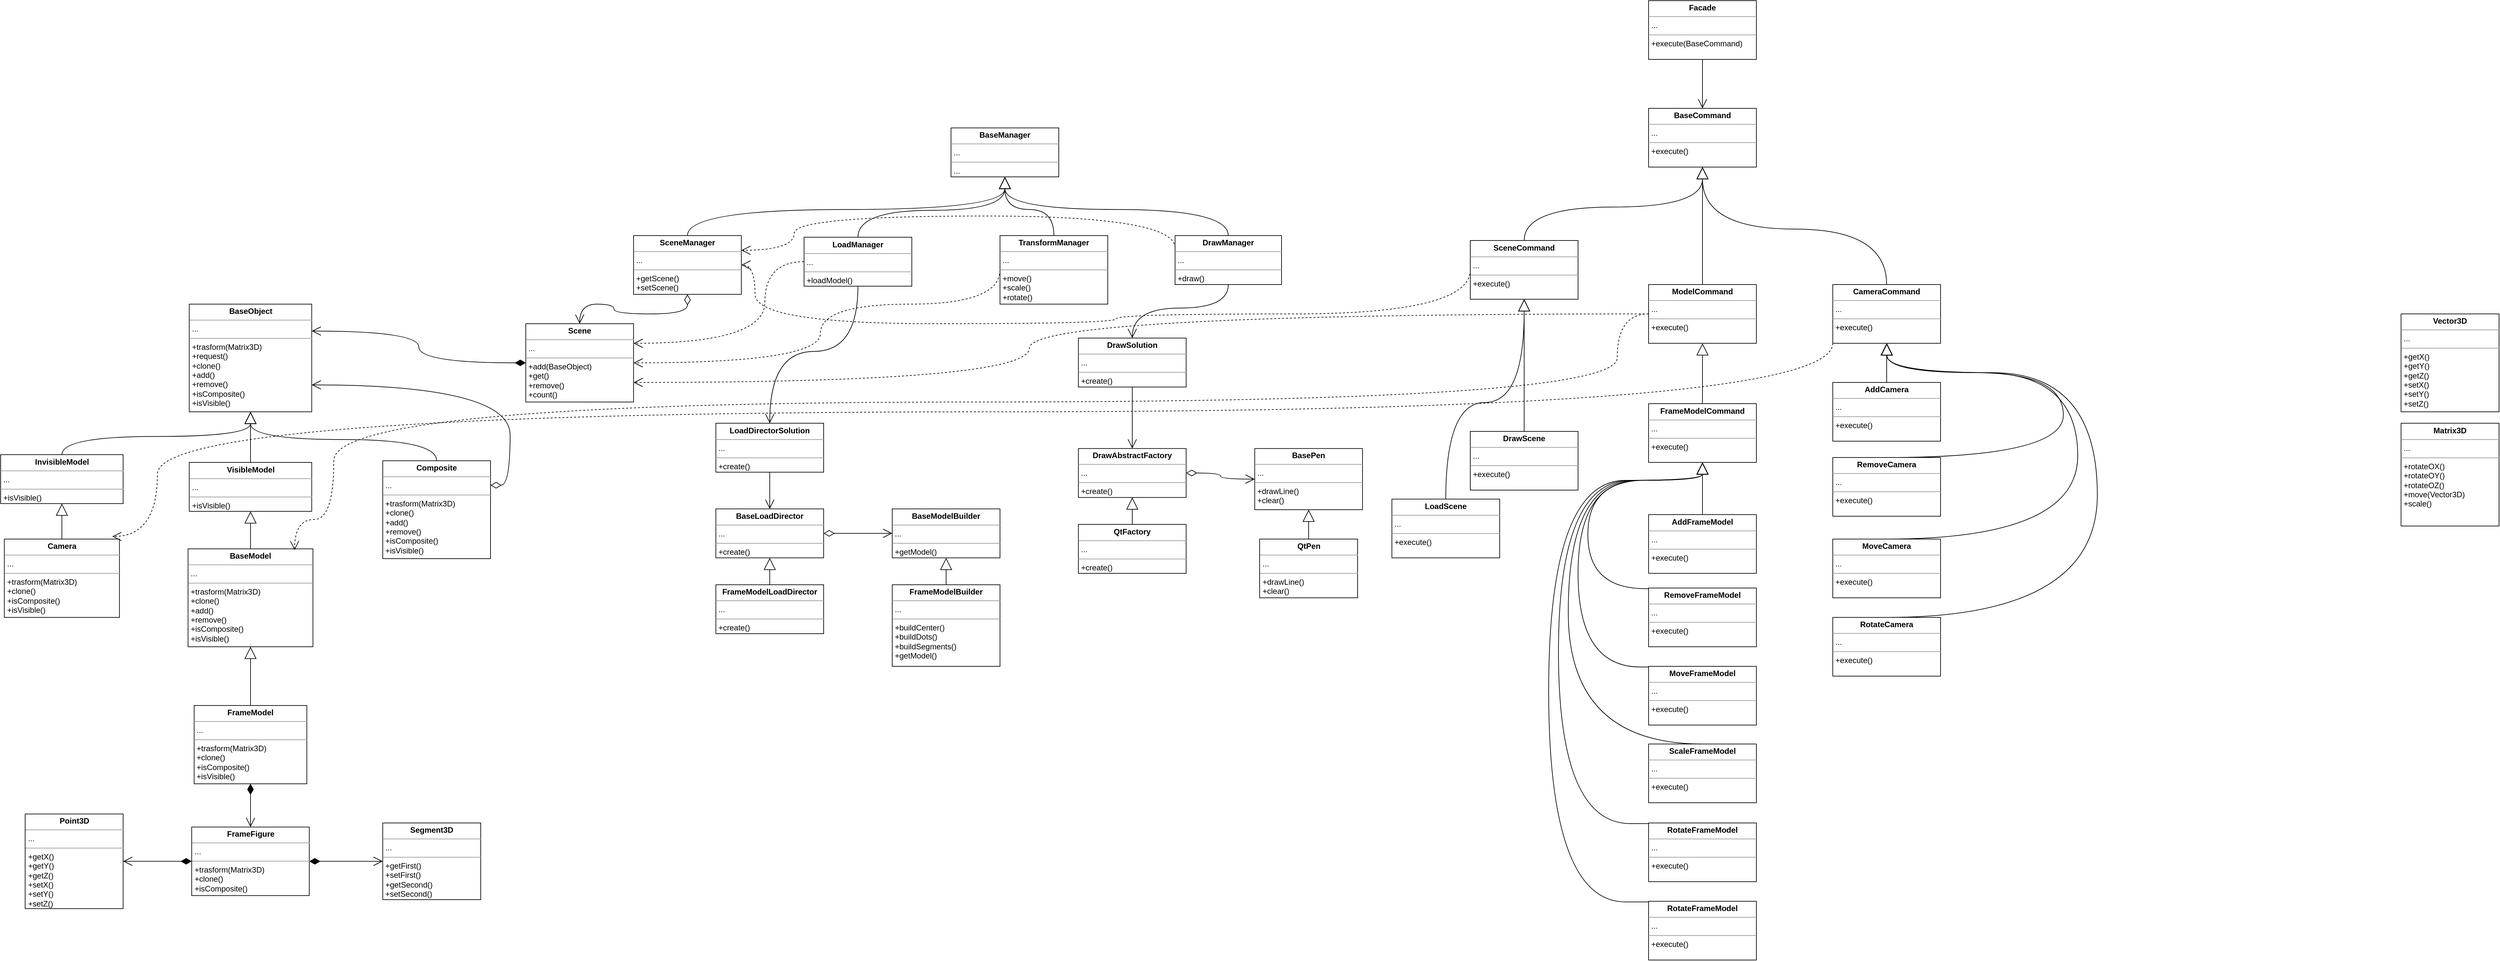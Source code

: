 <mxfile version="21.2.8" type="device">
  <diagram id="C5RBs43oDa-KdzZeNtuy" name="Page-1">
    <mxGraphModel dx="1941" dy="833" grid="1" gridSize="15" guides="1" tooltips="1" connect="1" arrows="1" fold="1" page="1" pageScale="1" pageWidth="827" pageHeight="1169" math="0" shadow="0">
      <root>
        <mxCell id="WIyWlLk6GJQsqaUBKTNV-0" />
        <mxCell id="WIyWlLk6GJQsqaUBKTNV-1" parent="WIyWlLk6GJQsqaUBKTNV-0" />
        <mxCell id="zreawNuFnjStj_NtMacD-37" style="edgeStyle=orthogonalEdgeStyle;shape=connector;curved=1;rounded=1;orthogonalLoop=1;jettySize=auto;html=1;exitX=0;exitY=0.5;exitDx=0;exitDy=0;entryX=1;entryY=0.25;entryDx=0;entryDy=0;labelBackgroundColor=default;strokeColor=default;fontFamily=Helvetica;fontSize=11;fontColor=default;startArrow=diamondThin;startFill=1;endArrow=open;startSize=14;endSize=12;" parent="WIyWlLk6GJQsqaUBKTNV-1" source="Vq0MoJa__wd2L4AR59Rn-7" target="rwQv_S5MMSxk42RyZbyw-3" edge="1">
          <mxGeometry relative="1" as="geometry" />
        </mxCell>
        <mxCell id="Vq0MoJa__wd2L4AR59Rn-7" value="&lt;p style=&quot;margin:0px;margin-top:4px;text-align:center;&quot;&gt;&lt;b style=&quot;background-color: initial;&quot;&gt;Scene&lt;/b&gt;&lt;br&gt;&lt;/p&gt;&lt;hr size=&quot;1&quot;&gt;&lt;p style=&quot;margin:0px;margin-left:4px;&quot;&gt;...&lt;/p&gt;&lt;hr size=&quot;1&quot;&gt;&lt;p style=&quot;margin:0px;margin-left:4px;&quot;&gt;+add(BaseObject)&lt;br&gt;&lt;/p&gt;&lt;p style=&quot;margin:0px;margin-left:4px;&quot;&gt;&lt;span style=&quot;background-color: initial;&quot;&gt;+get()&lt;/span&gt;&lt;/p&gt;&lt;p style=&quot;border-color: var(--border-color); margin: 0px 0px 0px 4px;&quot;&gt;+remove()&lt;/p&gt;&lt;p style=&quot;border-color: var(--border-color); margin: 0px 0px 0px 4px;&quot;&gt;+count()&lt;/p&gt;" style="verticalAlign=top;align=left;overflow=fill;fontSize=12;fontFamily=Helvetica;html=1;whiteSpace=wrap;" parent="WIyWlLk6GJQsqaUBKTNV-1" vertex="1">
          <mxGeometry x="84" y="525" width="165" height="120" as="geometry" />
        </mxCell>
        <mxCell id="rwQv_S5MMSxk42RyZbyw-3" value="&lt;p style=&quot;margin:0px;margin-top:4px;text-align:center;&quot;&gt;&lt;b&gt;BaseObject&lt;/b&gt;&lt;/p&gt;&lt;hr size=&quot;1&quot;&gt;&lt;p style=&quot;margin:0px;margin-left:4px;&quot;&gt;...&lt;/p&gt;&lt;hr size=&quot;1&quot;&gt;&lt;p style=&quot;margin:0px;margin-left:4px;&quot;&gt;&lt;span style=&quot;background-color: initial;&quot;&gt;+trasform(Matrix3D)&lt;/span&gt;&lt;br&gt;&lt;/p&gt;&lt;p style=&quot;margin:0px;margin-left:4px;&quot;&gt;&lt;span style=&quot;background-color: initial;&quot;&gt;+request()&lt;/span&gt;&lt;/p&gt;&lt;p style=&quot;margin:0px;margin-left:4px;&quot;&gt;+clone()&lt;/p&gt;&lt;p style=&quot;margin:0px;margin-left:4px;&quot;&gt;+add()&lt;/p&gt;&lt;p style=&quot;margin:0px;margin-left:4px;&quot;&gt;+remove()&lt;/p&gt;&lt;p style=&quot;margin:0px;margin-left:4px;&quot;&gt;+isComposite()&lt;/p&gt;&lt;p style=&quot;margin:0px;margin-left:4px;&quot;&gt;+isVisible()&lt;/p&gt;" style="verticalAlign=top;align=left;overflow=fill;fontSize=12;fontFamily=Helvetica;html=1;whiteSpace=wrap;" parent="WIyWlLk6GJQsqaUBKTNV-1" vertex="1">
          <mxGeometry x="-431.25" y="495" width="187.5" height="165" as="geometry" />
        </mxCell>
        <mxCell id="rwQv_S5MMSxk42RyZbyw-4" value="&lt;p style=&quot;margin:0px;margin-top:4px;text-align:center;&quot;&gt;&lt;b&gt;Point3D&lt;/b&gt;&lt;/p&gt;&lt;hr size=&quot;1&quot;&gt;&lt;p style=&quot;margin:0px;margin-left:4px;&quot;&gt;...&lt;/p&gt;&lt;hr size=&quot;1&quot;&gt;&lt;p style=&quot;border-color: var(--border-color); margin: 0px 0px 0px 4px;&quot;&gt;+getX()&lt;br style=&quot;border-color: var(--border-color);&quot;&gt;&lt;/p&gt;&lt;p style=&quot;border-color: var(--border-color); margin: 0px 0px 0px 4px;&quot;&gt;+getY()&lt;br style=&quot;border-color: var(--border-color);&quot;&gt;&lt;/p&gt;&lt;p style=&quot;border-color: var(--border-color); margin: 0px 0px 0px 4px;&quot;&gt;+getZ()&lt;/p&gt;&lt;p style=&quot;border-color: var(--border-color); margin: 0px 0px 0px 4px;&quot;&gt;+setX()&lt;br style=&quot;border-color: var(--border-color);&quot;&gt;&lt;/p&gt;&lt;p style=&quot;border-color: var(--border-color); margin: 0px 0px 0px 4px;&quot;&gt;+setY()&lt;br style=&quot;border-color: var(--border-color);&quot;&gt;&lt;/p&gt;&lt;p style=&quot;border-color: var(--border-color); margin: 0px 0px 0px 4px;&quot;&gt;+setZ()&lt;/p&gt;" style="verticalAlign=top;align=left;overflow=fill;fontSize=12;fontFamily=Helvetica;html=1;whiteSpace=wrap;" parent="WIyWlLk6GJQsqaUBKTNV-1" vertex="1">
          <mxGeometry x="-682.5" y="1276.25" width="150" height="145" as="geometry" />
        </mxCell>
        <mxCell id="rwQv_S5MMSxk42RyZbyw-5" value="&lt;p style=&quot;margin:0px;margin-top:4px;text-align:center;&quot;&gt;&lt;b&gt;Vector3D&lt;/b&gt;&lt;/p&gt;&lt;hr size=&quot;1&quot;&gt;&lt;p style=&quot;margin:0px;margin-left:4px;&quot;&gt;...&lt;/p&gt;&lt;hr size=&quot;1&quot;&gt;&lt;p style=&quot;border-color: var(--border-color); margin: 0px 0px 0px 4px;&quot;&gt;+getX()&lt;br style=&quot;border-color: var(--border-color);&quot;&gt;&lt;/p&gt;&lt;p style=&quot;border-color: var(--border-color); margin: 0px 0px 0px 4px;&quot;&gt;+getY()&lt;br style=&quot;border-color: var(--border-color);&quot;&gt;&lt;/p&gt;&lt;p style=&quot;border-color: var(--border-color); margin: 0px 0px 0px 4px;&quot;&gt;+getZ()&lt;/p&gt;&lt;p style=&quot;border-color: var(--border-color); margin: 0px 0px 0px 4px;&quot;&gt;+setX()&lt;br style=&quot;border-color: var(--border-color);&quot;&gt;&lt;/p&gt;&lt;p style=&quot;border-color: var(--border-color); margin: 0px 0px 0px 4px;&quot;&gt;+setY()&lt;br style=&quot;border-color: var(--border-color);&quot;&gt;&lt;/p&gt;&lt;p style=&quot;border-color: var(--border-color); margin: 0px 0px 0px 4px;&quot;&gt;+setZ()&lt;/p&gt;" style="verticalAlign=top;align=left;overflow=fill;fontSize=12;fontFamily=Helvetica;html=1;whiteSpace=wrap;" parent="WIyWlLk6GJQsqaUBKTNV-1" vertex="1">
          <mxGeometry x="2955" y="510" width="150" height="150" as="geometry" />
        </mxCell>
        <mxCell id="rwQv_S5MMSxk42RyZbyw-7" value="&lt;p style=&quot;margin:0px;margin-top:4px;text-align:center;&quot;&gt;&lt;b&gt;Segment3D&lt;/b&gt;&lt;/p&gt;&lt;hr size=&quot;1&quot;&gt;&lt;p style=&quot;margin:0px;margin-left:4px;&quot;&gt;...&lt;/p&gt;&lt;hr size=&quot;1&quot;&gt;&lt;p style=&quot;border-color: var(--border-color); margin: 0px 0px 0px 4px;&quot;&gt;+getFirst()&lt;br style=&quot;border-color: var(--border-color);&quot;&gt;&lt;/p&gt;&lt;p style=&quot;border-color: var(--border-color); margin: 0px 0px 0px 4px;&quot;&gt;+setFirst()&lt;br style=&quot;border-color: var(--border-color);&quot;&gt;&lt;/p&gt;&lt;p style=&quot;border-color: var(--border-color); margin: 0px 0px 0px 4px;&quot;&gt;+getSecond()&lt;br style=&quot;border-color: var(--border-color);&quot;&gt;&lt;/p&gt;&lt;p style=&quot;border-color: var(--border-color); margin: 0px 0px 0px 4px;&quot;&gt;+setSecond()&lt;br style=&quot;border-color: var(--border-color);&quot;&gt;&lt;/p&gt;&lt;div&gt;&lt;br&gt;&lt;/div&gt;" style="verticalAlign=top;align=left;overflow=fill;fontSize=12;fontFamily=Helvetica;html=1;whiteSpace=wrap;" parent="WIyWlLk6GJQsqaUBKTNV-1" vertex="1">
          <mxGeometry x="-135" y="1290" width="150" height="117.5" as="geometry" />
        </mxCell>
        <mxCell id="rwQv_S5MMSxk42RyZbyw-8" value="&lt;p style=&quot;margin:0px;margin-top:4px;text-align:center;&quot;&gt;&lt;b&gt;Matrix3D&lt;/b&gt;&lt;/p&gt;&lt;hr size=&quot;1&quot;&gt;&lt;p style=&quot;margin:0px;margin-left:4px;&quot;&gt;...&lt;/p&gt;&lt;hr size=&quot;1&quot;&gt;&lt;p style=&quot;border-color: var(--border-color); margin: 0px 0px 0px 4px;&quot;&gt;+rotateOX()&lt;br style=&quot;border-color: var(--border-color);&quot;&gt;&lt;/p&gt;&lt;p style=&quot;border-color: var(--border-color); margin: 0px 0px 0px 4px;&quot;&gt;+rotateOY()&lt;br style=&quot;border-color: var(--border-color);&quot;&gt;&lt;/p&gt;&lt;p style=&quot;border-color: var(--border-color); margin: 0px 0px 0px 4px;&quot;&gt;+rotateOZ()&lt;/p&gt;&lt;p style=&quot;border-color: var(--border-color); margin: 0px 0px 0px 4px;&quot;&gt;+move(Vector3D)&lt;/p&gt;&lt;p style=&quot;border-color: var(--border-color); margin: 0px 0px 0px 4px;&quot;&gt;+scale()&lt;/p&gt;" style="verticalAlign=top;align=left;overflow=fill;fontSize=12;fontFamily=Helvetica;html=1;whiteSpace=wrap;" parent="WIyWlLk6GJQsqaUBKTNV-1" vertex="1">
          <mxGeometry x="2955" y="677.5" width="150" height="157.5" as="geometry" />
        </mxCell>
        <mxCell id="rwQv_S5MMSxk42RyZbyw-37" style="edgeStyle=orthogonalEdgeStyle;shape=connector;curved=1;rounded=1;orthogonalLoop=1;jettySize=auto;html=1;exitX=0.5;exitY=0;exitDx=0;exitDy=0;entryX=0.5;entryY=1;entryDx=0;entryDy=0;labelBackgroundColor=default;strokeColor=default;fontFamily=Helvetica;fontSize=11;fontColor=default;endArrow=block;endFill=0;endSize=16;" parent="WIyWlLk6GJQsqaUBKTNV-1" source="rwQv_S5MMSxk42RyZbyw-9" target="rwQv_S5MMSxk42RyZbyw-12" edge="1">
          <mxGeometry relative="1" as="geometry" />
        </mxCell>
        <mxCell id="zreawNuFnjStj_NtMacD-48" style="edgeStyle=orthogonalEdgeStyle;shape=connector;curved=1;rounded=1;orthogonalLoop=1;jettySize=auto;html=1;exitX=0.5;exitY=1;exitDx=0;exitDy=0;entryX=0.5;entryY=0;entryDx=0;entryDy=0;labelBackgroundColor=default;strokeColor=default;fontFamily=Helvetica;fontSize=11;fontColor=default;startArrow=diamondThin;startFill=1;endArrow=open;startSize=14;endSize=12;" parent="WIyWlLk6GJQsqaUBKTNV-1" source="rwQv_S5MMSxk42RyZbyw-9" target="zreawNuFnjStj_NtMacD-47" edge="1">
          <mxGeometry relative="1" as="geometry" />
        </mxCell>
        <mxCell id="rwQv_S5MMSxk42RyZbyw-9" value="&lt;p style=&quot;margin:0px;margin-top:4px;text-align:center;&quot;&gt;&lt;b&gt;FrameModel&lt;/b&gt;&lt;/p&gt;&lt;hr size=&quot;1&quot;&gt;&lt;p style=&quot;margin:0px;margin-left:4px;&quot;&gt;...&lt;/p&gt;&lt;hr size=&quot;1&quot;&gt;&lt;p style=&quot;border-color: var(--border-color); margin: 0px 0px 0px 4px;&quot;&gt;+trasform(Matrix3D)&lt;/p&gt;&lt;p style=&quot;border-color: var(--border-color); margin: 0px 0px 0px 4px;&quot;&gt;+clone()&lt;/p&gt;&lt;p style=&quot;border-color: var(--border-color); margin: 0px 0px 0px 4px;&quot;&gt;+isComposite()&lt;/p&gt;&lt;p style=&quot;border-color: var(--border-color); margin: 0px 0px 0px 4px;&quot;&gt;+isVisible()&lt;/p&gt;" style="verticalAlign=top;align=left;overflow=fill;fontSize=12;fontFamily=Helvetica;html=1;whiteSpace=wrap;" parent="WIyWlLk6GJQsqaUBKTNV-1" vertex="1">
          <mxGeometry x="-423.75" y="1110" width="172.5" height="120" as="geometry" />
        </mxCell>
        <mxCell id="rwQv_S5MMSxk42RyZbyw-35" style="edgeStyle=orthogonalEdgeStyle;shape=connector;orthogonalLoop=1;jettySize=auto;html=1;exitX=0.5;exitY=0;exitDx=0;exitDy=0;entryX=0.5;entryY=1;entryDx=0;entryDy=0;labelBackgroundColor=default;strokeColor=default;fontFamily=Helvetica;fontSize=11;fontColor=default;endArrow=block;endFill=0;endSize=16;curved=1;" parent="WIyWlLk6GJQsqaUBKTNV-1" source="rwQv_S5MMSxk42RyZbyw-10" target="rwQv_S5MMSxk42RyZbyw-3" edge="1">
          <mxGeometry relative="1" as="geometry" />
        </mxCell>
        <mxCell id="rwQv_S5MMSxk42RyZbyw-48" style="edgeStyle=orthogonalEdgeStyle;shape=connector;curved=1;rounded=1;orthogonalLoop=1;jettySize=auto;html=1;exitX=1;exitY=0.25;exitDx=0;exitDy=0;entryX=1;entryY=0.75;entryDx=0;entryDy=0;labelBackgroundColor=default;strokeColor=default;fontFamily=Helvetica;fontSize=11;fontColor=default;startArrow=diamondThin;startFill=0;endArrow=open;startSize=14;endSize=12;" parent="WIyWlLk6GJQsqaUBKTNV-1" source="rwQv_S5MMSxk42RyZbyw-10" target="rwQv_S5MMSxk42RyZbyw-3" edge="1">
          <mxGeometry relative="1" as="geometry" />
        </mxCell>
        <mxCell id="rwQv_S5MMSxk42RyZbyw-10" value="&lt;p style=&quot;margin:0px;margin-top:4px;text-align:center;&quot;&gt;&lt;b&gt;Composite&lt;/b&gt;&lt;/p&gt;&lt;hr size=&quot;1&quot;&gt;&lt;p style=&quot;margin:0px;margin-left:4px;&quot;&gt;...&lt;/p&gt;&lt;hr size=&quot;1&quot;&gt;&lt;p style=&quot;border-color: var(--border-color); margin: 0px 0px 0px 4px;&quot;&gt;+trasform(Matrix3D)&lt;br style=&quot;border-color: var(--border-color);&quot;&gt;&lt;/p&gt;&lt;p style=&quot;border-color: var(--border-color); margin: 0px 0px 0px 4px;&quot;&gt;+clone()&lt;/p&gt;&lt;p style=&quot;border-color: var(--border-color); margin: 0px 0px 0px 4px;&quot;&gt;+add()&lt;/p&gt;&lt;p style=&quot;border-color: var(--border-color); margin: 0px 0px 0px 4px;&quot;&gt;+remove()&lt;/p&gt;&lt;p style=&quot;border-color: var(--border-color); margin: 0px 0px 0px 4px;&quot;&gt;+isComposite()&lt;/p&gt;&lt;p style=&quot;border-color: var(--border-color); margin: 0px 0px 0px 4px;&quot;&gt;+isVisible()&lt;/p&gt;" style="verticalAlign=top;align=left;overflow=fill;fontSize=12;fontFamily=Helvetica;html=1;whiteSpace=wrap;" parent="WIyWlLk6GJQsqaUBKTNV-1" vertex="1">
          <mxGeometry x="-135" y="735" width="165" height="150" as="geometry" />
        </mxCell>
        <mxCell id="zreawNuFnjStj_NtMacD-40" value="" style="edgeStyle=orthogonalEdgeStyle;shape=connector;curved=1;rounded=1;orthogonalLoop=1;jettySize=auto;html=1;labelBackgroundColor=default;strokeColor=default;fontFamily=Helvetica;fontSize=11;fontColor=default;endArrow=block;endFill=0;endSize=16;" parent="WIyWlLk6GJQsqaUBKTNV-1" source="rwQv_S5MMSxk42RyZbyw-12" target="zreawNuFnjStj_NtMacD-38" edge="1">
          <mxGeometry relative="1" as="geometry" />
        </mxCell>
        <mxCell id="rwQv_S5MMSxk42RyZbyw-12" value="&lt;p style=&quot;margin:0px;margin-top:4px;text-align:center;&quot;&gt;&lt;b&gt;BaseModel&lt;/b&gt;&lt;/p&gt;&lt;hr size=&quot;1&quot;&gt;&lt;p style=&quot;margin:0px;margin-left:4px;&quot;&gt;...&lt;/p&gt;&lt;hr size=&quot;1&quot;&gt;&lt;p style=&quot;border-color: var(--border-color); margin: 0px 0px 0px 4px;&quot;&gt;+trasform(Matrix3D)&lt;br style=&quot;border-color: var(--border-color);&quot;&gt;&lt;/p&gt;&lt;p style=&quot;border-color: var(--border-color); margin: 0px 0px 0px 4px;&quot;&gt;+clone()&lt;/p&gt;&lt;p style=&quot;border-color: var(--border-color); margin: 0px 0px 0px 4px;&quot;&gt;+add()&lt;/p&gt;&lt;p style=&quot;border-color: var(--border-color); margin: 0px 0px 0px 4px;&quot;&gt;+remove()&lt;/p&gt;&lt;p style=&quot;border-color: var(--border-color); margin: 0px 0px 0px 4px;&quot;&gt;+isComposite()&lt;/p&gt;&lt;p style=&quot;border-color: var(--border-color); margin: 0px 0px 0px 4px;&quot;&gt;+isVisible()&lt;/p&gt;" style="verticalAlign=top;align=left;overflow=fill;fontSize=12;fontFamily=Helvetica;html=1;whiteSpace=wrap;" parent="WIyWlLk6GJQsqaUBKTNV-1" vertex="1">
          <mxGeometry x="-433.12" y="870" width="191.25" height="150" as="geometry" />
        </mxCell>
        <mxCell id="zreawNuFnjStj_NtMacD-43" style="edgeStyle=orthogonalEdgeStyle;shape=connector;curved=1;rounded=1;orthogonalLoop=1;jettySize=auto;html=1;exitX=0.5;exitY=0;exitDx=0;exitDy=0;entryX=0.5;entryY=1;entryDx=0;entryDy=0;labelBackgroundColor=default;strokeColor=default;fontFamily=Helvetica;fontSize=11;fontColor=default;endArrow=block;endFill=0;endSize=16;" parent="WIyWlLk6GJQsqaUBKTNV-1" source="rwQv_S5MMSxk42RyZbyw-13" target="zreawNuFnjStj_NtMacD-39" edge="1">
          <mxGeometry relative="1" as="geometry" />
        </mxCell>
        <mxCell id="rwQv_S5MMSxk42RyZbyw-13" value="&lt;p style=&quot;margin:0px;margin-top:4px;text-align:center;&quot;&gt;&lt;b&gt;Camera&lt;/b&gt;&lt;/p&gt;&lt;hr size=&quot;1&quot;&gt;&lt;p style=&quot;margin:0px;margin-left:4px;&quot;&gt;...&lt;/p&gt;&lt;hr size=&quot;1&quot;&gt;&lt;p style=&quot;border-color: var(--border-color); margin: 0px 0px 0px 4px;&quot;&gt;+trasform(Matrix3D)&lt;br style=&quot;border-color: var(--border-color);&quot;&gt;&lt;/p&gt;&lt;p style=&quot;border-color: var(--border-color); margin: 0px 0px 0px 4px;&quot;&gt;+clone()&lt;/p&gt;&lt;p style=&quot;border-color: var(--border-color); margin: 0px 0px 0px 4px;&quot;&gt;+isComposite()&lt;/p&gt;&lt;p style=&quot;border-color: var(--border-color); margin: 0px 0px 0px 4px;&quot;&gt;+isVisible()&lt;/p&gt;" style="verticalAlign=top;align=left;overflow=fill;fontSize=12;fontFamily=Helvetica;html=1;whiteSpace=wrap;" parent="WIyWlLk6GJQsqaUBKTNV-1" vertex="1">
          <mxGeometry x="-714.37" y="855" width="176.25" height="120" as="geometry" />
        </mxCell>
        <mxCell id="zreawNuFnjStj_NtMacD-25" style="edgeStyle=orthogonalEdgeStyle;shape=connector;curved=1;rounded=1;orthogonalLoop=1;jettySize=auto;html=1;exitX=0.5;exitY=1;exitDx=0;exitDy=0;entryX=0.5;entryY=0;entryDx=0;entryDy=0;labelBackgroundColor=default;strokeColor=default;fontFamily=Helvetica;fontSize=11;fontColor=default;endArrow=open;endFill=0;startSize=14;endSize=12;" parent="WIyWlLk6GJQsqaUBKTNV-1" source="rwQv_S5MMSxk42RyZbyw-49" target="rwQv_S5MMSxk42RyZbyw-50" edge="1">
          <mxGeometry relative="1" as="geometry" />
        </mxCell>
        <mxCell id="rwQv_S5MMSxk42RyZbyw-49" value="&lt;p style=&quot;margin:0px;margin-top:4px;text-align:center;&quot;&gt;&lt;b&gt;Facade&lt;/b&gt;&lt;/p&gt;&lt;hr size=&quot;1&quot;&gt;&lt;p style=&quot;margin:0px;margin-left:4px;&quot;&gt;...&lt;/p&gt;&lt;hr size=&quot;1&quot;&gt;&lt;p style=&quot;margin:0px;margin-left:4px;&quot;&gt;+execute(BaseCommand)&lt;/p&gt;" style="verticalAlign=top;align=left;overflow=fill;fontSize=12;fontFamily=Helvetica;html=1;whiteSpace=wrap;" parent="WIyWlLk6GJQsqaUBKTNV-1" vertex="1">
          <mxGeometry x="1803" y="30" width="165" height="90" as="geometry" />
        </mxCell>
        <mxCell id="rwQv_S5MMSxk42RyZbyw-50" value="&lt;p style=&quot;margin:0px;margin-top:4px;text-align:center;&quot;&gt;&lt;b&gt;BaseCommand&lt;/b&gt;&lt;/p&gt;&lt;hr size=&quot;1&quot;&gt;&lt;p style=&quot;margin:0px;margin-left:4px;&quot;&gt;...&lt;/p&gt;&lt;hr size=&quot;1&quot;&gt;&lt;p style=&quot;margin:0px;margin-left:4px;&quot;&gt;+execute()&lt;/p&gt;" style="verticalAlign=top;align=left;overflow=fill;fontSize=12;fontFamily=Helvetica;html=1;whiteSpace=wrap;" parent="WIyWlLk6GJQsqaUBKTNV-1" vertex="1">
          <mxGeometry x="1803" y="195" width="165" height="90" as="geometry" />
        </mxCell>
        <mxCell id="rwQv_S5MMSxk42RyZbyw-64" style="edgeStyle=orthogonalEdgeStyle;shape=connector;curved=1;rounded=1;orthogonalLoop=1;jettySize=auto;html=1;exitX=0.5;exitY=0;exitDx=0;exitDy=0;entryX=0.5;entryY=1;entryDx=0;entryDy=0;labelBackgroundColor=default;strokeColor=default;fontFamily=Helvetica;fontSize=11;fontColor=default;endArrow=block;endFill=0;endSize=16;" parent="WIyWlLk6GJQsqaUBKTNV-1" source="rwQv_S5MMSxk42RyZbyw-56" target="rwQv_S5MMSxk42RyZbyw-50" edge="1">
          <mxGeometry relative="1" as="geometry" />
        </mxCell>
        <mxCell id="zreawNuFnjStj_NtMacD-55" style="edgeStyle=orthogonalEdgeStyle;shape=connector;curved=1;rounded=1;orthogonalLoop=1;jettySize=auto;html=1;exitX=0;exitY=0.5;exitDx=0;exitDy=0;entryX=1;entryY=0.5;entryDx=0;entryDy=0;labelBackgroundColor=default;strokeColor=default;fontFamily=Helvetica;fontSize=11;fontColor=default;endArrow=open;endFill=0;startSize=14;endSize=12;dashed=1;" parent="WIyWlLk6GJQsqaUBKTNV-1" source="rwQv_S5MMSxk42RyZbyw-56" target="zreawNuFnjStj_NtMacD-3" edge="1">
          <mxGeometry relative="1" as="geometry">
            <Array as="points">
              <mxPoint x="988" y="510" />
              <mxPoint x="988" y="525" />
              <mxPoint x="435" y="525" />
            </Array>
          </mxGeometry>
        </mxCell>
        <mxCell id="rwQv_S5MMSxk42RyZbyw-56" value="&lt;p style=&quot;margin:0px;margin-top:4px;text-align:center;&quot;&gt;&lt;b&gt;SceneCommand&lt;/b&gt;&lt;/p&gt;&lt;hr size=&quot;1&quot;&gt;&lt;p style=&quot;margin:0px;margin-left:4px;&quot;&gt;...&lt;/p&gt;&lt;hr size=&quot;1&quot;&gt;&lt;p style=&quot;margin:0px;margin-left:4px;&quot;&gt;+execute()&lt;/p&gt;" style="verticalAlign=top;align=left;overflow=fill;fontSize=12;fontFamily=Helvetica;html=1;whiteSpace=wrap;" parent="WIyWlLk6GJQsqaUBKTNV-1" vertex="1">
          <mxGeometry x="1530" y="397.5" width="165" height="90" as="geometry" />
        </mxCell>
        <mxCell id="rwQv_S5MMSxk42RyZbyw-62" style="edgeStyle=orthogonalEdgeStyle;shape=connector;curved=1;rounded=1;orthogonalLoop=1;jettySize=auto;html=1;exitX=0.5;exitY=0;exitDx=0;exitDy=0;entryX=0.5;entryY=1;entryDx=0;entryDy=0;labelBackgroundColor=default;strokeColor=default;fontFamily=Helvetica;fontSize=11;fontColor=default;endArrow=block;endFill=0;endSize=16;" parent="WIyWlLk6GJQsqaUBKTNV-1" source="rwQv_S5MMSxk42RyZbyw-57" target="rwQv_S5MMSxk42RyZbyw-50" edge="1">
          <mxGeometry relative="1" as="geometry" />
        </mxCell>
        <mxCell id="zreawNuFnjStj_NtMacD-56" style="edgeStyle=orthogonalEdgeStyle;shape=connector;curved=1;rounded=1;orthogonalLoop=1;jettySize=auto;html=1;exitX=0;exitY=0.5;exitDx=0;exitDy=0;entryX=0.853;entryY=0.013;entryDx=0;entryDy=0;entryPerimeter=0;dashed=1;labelBackgroundColor=default;strokeColor=default;fontFamily=Helvetica;fontSize=11;fontColor=default;endArrow=open;endFill=0;startSize=14;endSize=12;" parent="WIyWlLk6GJQsqaUBKTNV-1" source="rwQv_S5MMSxk42RyZbyw-57" target="rwQv_S5MMSxk42RyZbyw-12" edge="1">
          <mxGeometry relative="1" as="geometry">
            <Array as="points">
              <mxPoint x="1755" y="510" />
              <mxPoint x="1755" y="645" />
              <mxPoint x="-210" y="645" />
              <mxPoint x="-210" y="825" />
              <mxPoint x="-270" y="825" />
            </Array>
          </mxGeometry>
        </mxCell>
        <mxCell id="UO6ZX9P_JHzc8SSrSmMl-3" style="edgeStyle=orthogonalEdgeStyle;shape=connector;curved=1;rounded=1;orthogonalLoop=1;jettySize=auto;html=1;exitX=0;exitY=0.5;exitDx=0;exitDy=0;entryX=1;entryY=0.75;entryDx=0;entryDy=0;dashed=1;labelBackgroundColor=default;strokeColor=default;fontFamily=Helvetica;fontSize=11;fontColor=default;endArrow=open;endFill=0;startSize=14;endSize=12;" parent="WIyWlLk6GJQsqaUBKTNV-1" source="rwQv_S5MMSxk42RyZbyw-57" target="Vq0MoJa__wd2L4AR59Rn-7" edge="1">
          <mxGeometry relative="1" as="geometry">
            <Array as="points">
              <mxPoint x="855" y="510" />
              <mxPoint x="855" y="615" />
            </Array>
          </mxGeometry>
        </mxCell>
        <mxCell id="rwQv_S5MMSxk42RyZbyw-57" value="&lt;p style=&quot;margin:0px;margin-top:4px;text-align:center;&quot;&gt;&lt;b&gt;Model&lt;/b&gt;&lt;b style=&quot;background-color: initial;&quot;&gt;Command&lt;/b&gt;&lt;/p&gt;&lt;hr size=&quot;1&quot;&gt;&lt;p style=&quot;margin:0px;margin-left:4px;&quot;&gt;...&lt;/p&gt;&lt;hr size=&quot;1&quot;&gt;&lt;p style=&quot;margin:0px;margin-left:4px;&quot;&gt;+execute()&lt;/p&gt;" style="verticalAlign=top;align=left;overflow=fill;fontSize=12;fontFamily=Helvetica;html=1;whiteSpace=wrap;" parent="WIyWlLk6GJQsqaUBKTNV-1" vertex="1">
          <mxGeometry x="1803" y="465" width="165" height="90" as="geometry" />
        </mxCell>
        <mxCell id="rwQv_S5MMSxk42RyZbyw-61" style="edgeStyle=orthogonalEdgeStyle;shape=connector;curved=1;rounded=1;orthogonalLoop=1;jettySize=auto;html=1;exitX=0.5;exitY=0;exitDx=0;exitDy=0;entryX=0.5;entryY=1;entryDx=0;entryDy=0;labelBackgroundColor=default;strokeColor=default;fontFamily=Helvetica;fontSize=11;fontColor=default;endArrow=block;endFill=0;endSize=16;" parent="WIyWlLk6GJQsqaUBKTNV-1" source="rwQv_S5MMSxk42RyZbyw-58" target="rwQv_S5MMSxk42RyZbyw-50" edge="1">
          <mxGeometry relative="1" as="geometry" />
        </mxCell>
        <mxCell id="zreawNuFnjStj_NtMacD-57" style="edgeStyle=orthogonalEdgeStyle;shape=connector;curved=1;rounded=1;orthogonalLoop=1;jettySize=auto;html=1;exitX=0;exitY=1;exitDx=0;exitDy=0;entryX=0.938;entryY=-0.033;entryDx=0;entryDy=0;entryPerimeter=0;dashed=1;labelBackgroundColor=default;strokeColor=default;fontFamily=Helvetica;fontSize=11;fontColor=default;endArrow=open;endFill=0;startSize=14;endSize=12;" parent="WIyWlLk6GJQsqaUBKTNV-1" source="rwQv_S5MMSxk42RyZbyw-58" target="rwQv_S5MMSxk42RyZbyw-13" edge="1">
          <mxGeometry relative="1" as="geometry">
            <Array as="points">
              <mxPoint x="2085" y="660" />
              <mxPoint x="-480" y="660" />
              <mxPoint x="-480" y="851" />
            </Array>
          </mxGeometry>
        </mxCell>
        <mxCell id="rwQv_S5MMSxk42RyZbyw-58" value="&lt;p style=&quot;margin:0px;margin-top:4px;text-align:center;&quot;&gt;&lt;b&gt;CameraCommand&lt;/b&gt;&lt;/p&gt;&lt;hr size=&quot;1&quot;&gt;&lt;p style=&quot;margin:0px;margin-left:4px;&quot;&gt;...&lt;/p&gt;&lt;hr size=&quot;1&quot;&gt;&lt;p style=&quot;margin:0px;margin-left:4px;&quot;&gt;+execute()&lt;/p&gt;" style="verticalAlign=top;align=left;overflow=fill;fontSize=12;fontFamily=Helvetica;html=1;whiteSpace=wrap;" parent="WIyWlLk6GJQsqaUBKTNV-1" vertex="1">
          <mxGeometry x="2085" y="465" width="165" height="90" as="geometry" />
        </mxCell>
        <mxCell id="rwQv_S5MMSxk42RyZbyw-66" style="edgeStyle=orthogonalEdgeStyle;shape=connector;curved=1;rounded=1;orthogonalLoop=1;jettySize=auto;html=1;exitX=0.5;exitY=0;exitDx=0;exitDy=0;entryX=0.5;entryY=1;entryDx=0;entryDy=0;labelBackgroundColor=default;strokeColor=default;fontFamily=Helvetica;fontSize=11;fontColor=default;endArrow=block;endFill=0;endSize=16;" parent="WIyWlLk6GJQsqaUBKTNV-1" source="rwQv_S5MMSxk42RyZbyw-65" target="rwQv_S5MMSxk42RyZbyw-56" edge="1">
          <mxGeometry relative="1" as="geometry" />
        </mxCell>
        <mxCell id="rwQv_S5MMSxk42RyZbyw-65" value="&lt;p style=&quot;margin:0px;margin-top:4px;text-align:center;&quot;&gt;&lt;b&gt;DrawScene&lt;/b&gt;&lt;/p&gt;&lt;hr size=&quot;1&quot;&gt;&lt;p style=&quot;margin:0px;margin-left:4px;&quot;&gt;...&lt;/p&gt;&lt;hr size=&quot;1&quot;&gt;&lt;p style=&quot;margin:0px;margin-left:4px;&quot;&gt;+execute()&lt;/p&gt;" style="verticalAlign=top;align=left;overflow=fill;fontSize=12;fontFamily=Helvetica;html=1;whiteSpace=wrap;" parent="WIyWlLk6GJQsqaUBKTNV-1" vertex="1">
          <mxGeometry x="1530" y="690" width="165" height="90" as="geometry" />
        </mxCell>
        <mxCell id="rwQv_S5MMSxk42RyZbyw-69" style="edgeStyle=orthogonalEdgeStyle;shape=connector;curved=1;rounded=1;orthogonalLoop=1;jettySize=auto;html=1;exitX=0.5;exitY=0;exitDx=0;exitDy=0;entryX=0.5;entryY=1;entryDx=0;entryDy=0;labelBackgroundColor=default;strokeColor=default;fontFamily=Helvetica;fontSize=11;fontColor=default;endArrow=block;endFill=0;endSize=16;" parent="WIyWlLk6GJQsqaUBKTNV-1" source="rwQv_S5MMSxk42RyZbyw-68" target="rwQv_S5MMSxk42RyZbyw-57" edge="1">
          <mxGeometry relative="1" as="geometry" />
        </mxCell>
        <mxCell id="rwQv_S5MMSxk42RyZbyw-68" value="&lt;p style=&quot;margin:0px;margin-top:4px;text-align:center;&quot;&gt;&lt;b&gt;Frame&lt;/b&gt;&lt;b style=&quot;background-color: initial;&quot;&gt;Model&lt;/b&gt;&lt;b style=&quot;background-color: initial;&quot;&gt;Command&lt;/b&gt;&lt;/p&gt;&lt;hr size=&quot;1&quot;&gt;&lt;p style=&quot;margin:0px;margin-left:4px;&quot;&gt;...&lt;/p&gt;&lt;hr size=&quot;1&quot;&gt;&lt;p style=&quot;margin:0px;margin-left:4px;&quot;&gt;+execute()&lt;/p&gt;" style="verticalAlign=top;align=left;overflow=fill;fontSize=12;fontFamily=Helvetica;html=1;whiteSpace=wrap;" parent="WIyWlLk6GJQsqaUBKTNV-1" vertex="1">
          <mxGeometry x="1803" y="647.5" width="165" height="90" as="geometry" />
        </mxCell>
        <mxCell id="rwQv_S5MMSxk42RyZbyw-73" style="edgeStyle=orthogonalEdgeStyle;shape=connector;curved=1;rounded=1;orthogonalLoop=1;jettySize=auto;html=1;exitX=0.5;exitY=0;exitDx=0;exitDy=0;entryX=0.5;entryY=1;entryDx=0;entryDy=0;labelBackgroundColor=default;strokeColor=default;fontFamily=Helvetica;fontSize=11;fontColor=default;endArrow=block;endFill=0;endSize=16;" parent="WIyWlLk6GJQsqaUBKTNV-1" source="rwQv_S5MMSxk42RyZbyw-72" target="rwQv_S5MMSxk42RyZbyw-68" edge="1">
          <mxGeometry relative="1" as="geometry" />
        </mxCell>
        <mxCell id="rwQv_S5MMSxk42RyZbyw-72" value="&lt;p style=&quot;margin:0px;margin-top:4px;text-align:center;&quot;&gt;&lt;b&gt;AddFrame&lt;/b&gt;&lt;b style=&quot;background-color: initial;&quot;&gt;Model&lt;/b&gt;&lt;/p&gt;&lt;hr size=&quot;1&quot;&gt;&lt;p style=&quot;margin:0px;margin-left:4px;&quot;&gt;...&lt;/p&gt;&lt;hr size=&quot;1&quot;&gt;&lt;p style=&quot;margin:0px;margin-left:4px;&quot;&gt;+execute()&lt;/p&gt;" style="verticalAlign=top;align=left;overflow=fill;fontSize=12;fontFamily=Helvetica;html=1;whiteSpace=wrap;" parent="WIyWlLk6GJQsqaUBKTNV-1" vertex="1">
          <mxGeometry x="1803" y="817.5" width="165" height="90" as="geometry" />
        </mxCell>
        <mxCell id="rwQv_S5MMSxk42RyZbyw-77" style="edgeStyle=orthogonalEdgeStyle;shape=connector;curved=1;rounded=1;orthogonalLoop=1;jettySize=auto;html=1;exitX=0.5;exitY=0;exitDx=0;exitDy=0;entryX=0.5;entryY=1;entryDx=0;entryDy=0;labelBackgroundColor=default;strokeColor=default;fontFamily=Helvetica;fontSize=11;fontColor=default;endArrow=block;endFill=0;endSize=16;" parent="WIyWlLk6GJQsqaUBKTNV-1" source="rwQv_S5MMSxk42RyZbyw-74" target="rwQv_S5MMSxk42RyZbyw-68" edge="1">
          <mxGeometry relative="1" as="geometry">
            <Array as="points">
              <mxPoint x="1710" y="931" />
              <mxPoint x="1710" y="765" />
              <mxPoint x="1886" y="765" />
            </Array>
          </mxGeometry>
        </mxCell>
        <mxCell id="rwQv_S5MMSxk42RyZbyw-74" value="&lt;p style=&quot;margin:0px;margin-top:4px;text-align:center;&quot;&gt;&lt;b&gt;RemoveFrame&lt;/b&gt;&lt;b style=&quot;background-color: initial;&quot;&gt;Model&lt;/b&gt;&lt;/p&gt;&lt;hr size=&quot;1&quot;&gt;&lt;p style=&quot;margin:0px;margin-left:4px;&quot;&gt;...&lt;/p&gt;&lt;hr size=&quot;1&quot;&gt;&lt;p style=&quot;margin:0px;margin-left:4px;&quot;&gt;+execute()&lt;/p&gt;" style="verticalAlign=top;align=left;overflow=fill;fontSize=12;fontFamily=Helvetica;html=1;whiteSpace=wrap;" parent="WIyWlLk6GJQsqaUBKTNV-1" vertex="1">
          <mxGeometry x="1803" y="930" width="165" height="90" as="geometry" />
        </mxCell>
        <mxCell id="rwQv_S5MMSxk42RyZbyw-81" style="edgeStyle=orthogonalEdgeStyle;shape=connector;curved=1;rounded=1;orthogonalLoop=1;jettySize=auto;html=1;exitX=0.5;exitY=0;exitDx=0;exitDy=0;entryX=0.5;entryY=1;entryDx=0;entryDy=0;labelBackgroundColor=default;strokeColor=default;fontFamily=Helvetica;fontSize=11;fontColor=default;endArrow=block;endFill=0;endSize=16;" parent="WIyWlLk6GJQsqaUBKTNV-1" source="rwQv_S5MMSxk42RyZbyw-76" target="rwQv_S5MMSxk42RyZbyw-68" edge="1">
          <mxGeometry relative="1" as="geometry">
            <Array as="points">
              <mxPoint x="1695" y="1051" />
              <mxPoint x="1695" y="765" />
              <mxPoint x="1886" y="765" />
            </Array>
          </mxGeometry>
        </mxCell>
        <mxCell id="rwQv_S5MMSxk42RyZbyw-76" value="&lt;p style=&quot;margin:0px;margin-top:4px;text-align:center;&quot;&gt;&lt;b&gt;Move&lt;/b&gt;&lt;b style=&quot;background-color: initial;&quot;&gt;Frame&lt;/b&gt;&lt;b style=&quot;background-color: initial;&quot;&gt;Model&lt;/b&gt;&lt;/p&gt;&lt;hr size=&quot;1&quot;&gt;&lt;p style=&quot;margin:0px;margin-left:4px;&quot;&gt;...&lt;/p&gt;&lt;hr size=&quot;1&quot;&gt;&lt;p style=&quot;margin:0px;margin-left:4px;&quot;&gt;+execute()&lt;/p&gt;" style="verticalAlign=top;align=left;overflow=fill;fontSize=12;fontFamily=Helvetica;html=1;whiteSpace=wrap;" parent="WIyWlLk6GJQsqaUBKTNV-1" vertex="1">
          <mxGeometry x="1803" y="1050" width="165" height="90" as="geometry" />
        </mxCell>
        <mxCell id="rwQv_S5MMSxk42RyZbyw-89" style="edgeStyle=orthogonalEdgeStyle;shape=connector;curved=1;rounded=1;orthogonalLoop=1;jettySize=auto;html=1;exitX=0.5;exitY=0;exitDx=0;exitDy=0;entryX=0.5;entryY=1;entryDx=0;entryDy=0;labelBackgroundColor=default;strokeColor=default;fontFamily=Helvetica;fontSize=11;fontColor=default;endArrow=block;endFill=0;endSize=16;" parent="WIyWlLk6GJQsqaUBKTNV-1" source="rwQv_S5MMSxk42RyZbyw-83" target="rwQv_S5MMSxk42RyZbyw-58" edge="1">
          <mxGeometry relative="1" as="geometry" />
        </mxCell>
        <mxCell id="rwQv_S5MMSxk42RyZbyw-83" value="&lt;p style=&quot;margin:0px;margin-top:4px;text-align:center;&quot;&gt;&lt;b&gt;AddCamera&lt;/b&gt;&lt;/p&gt;&lt;hr size=&quot;1&quot;&gt;&lt;p style=&quot;margin:0px;margin-left:4px;&quot;&gt;...&lt;/p&gt;&lt;hr size=&quot;1&quot;&gt;&lt;p style=&quot;margin:0px;margin-left:4px;&quot;&gt;+execute()&lt;/p&gt;" style="verticalAlign=top;align=left;overflow=fill;fontSize=12;fontFamily=Helvetica;html=1;whiteSpace=wrap;" parent="WIyWlLk6GJQsqaUBKTNV-1" vertex="1">
          <mxGeometry x="2085" y="615" width="165" height="90" as="geometry" />
        </mxCell>
        <mxCell id="rwQv_S5MMSxk42RyZbyw-90" style="edgeStyle=orthogonalEdgeStyle;shape=connector;curved=1;rounded=1;orthogonalLoop=1;jettySize=auto;html=1;exitX=0.5;exitY=0;exitDx=0;exitDy=0;labelBackgroundColor=default;strokeColor=default;fontFamily=Helvetica;fontSize=11;fontColor=default;endArrow=block;endFill=0;endSize=16;" parent="WIyWlLk6GJQsqaUBKTNV-1" source="rwQv_S5MMSxk42RyZbyw-85" edge="1">
          <mxGeometry relative="1" as="geometry">
            <mxPoint x="2167.882" y="555" as="targetPoint" />
            <Array as="points">
              <mxPoint x="2438" y="600" />
              <mxPoint x="2168" y="600" />
            </Array>
          </mxGeometry>
        </mxCell>
        <mxCell id="rwQv_S5MMSxk42RyZbyw-85" value="&lt;p style=&quot;margin:0px;margin-top:4px;text-align:center;&quot;&gt;&lt;b&gt;RemoveCamera&lt;/b&gt;&lt;/p&gt;&lt;hr size=&quot;1&quot;&gt;&lt;p style=&quot;margin:0px;margin-left:4px;&quot;&gt;...&lt;/p&gt;&lt;hr size=&quot;1&quot;&gt;&lt;p style=&quot;margin:0px;margin-left:4px;&quot;&gt;+execute()&lt;/p&gt;" style="verticalAlign=top;align=left;overflow=fill;fontSize=12;fontFamily=Helvetica;html=1;whiteSpace=wrap;" parent="WIyWlLk6GJQsqaUBKTNV-1" vertex="1">
          <mxGeometry x="2085" y="730" width="165" height="90" as="geometry" />
        </mxCell>
        <mxCell id="rwQv_S5MMSxk42RyZbyw-91" style="edgeStyle=orthogonalEdgeStyle;shape=connector;curved=1;rounded=1;orthogonalLoop=1;jettySize=auto;html=1;exitX=0.5;exitY=0;exitDx=0;exitDy=0;entryX=0.5;entryY=1;entryDx=0;entryDy=0;labelBackgroundColor=default;strokeColor=default;fontFamily=Helvetica;fontSize=11;fontColor=default;endArrow=block;endFill=0;endSize=16;" parent="WIyWlLk6GJQsqaUBKTNV-1" source="rwQv_S5MMSxk42RyZbyw-87" target="rwQv_S5MMSxk42RyZbyw-58" edge="1">
          <mxGeometry relative="1" as="geometry">
            <Array as="points">
              <mxPoint x="2460" y="855" />
              <mxPoint x="2460" y="600" />
              <mxPoint x="2168" y="600" />
            </Array>
          </mxGeometry>
        </mxCell>
        <mxCell id="rwQv_S5MMSxk42RyZbyw-87" value="&lt;p style=&quot;margin:0px;margin-top:4px;text-align:center;&quot;&gt;&lt;b&gt;MoveCamera&lt;/b&gt;&lt;/p&gt;&lt;hr size=&quot;1&quot;&gt;&lt;p style=&quot;margin:0px;margin-left:4px;&quot;&gt;...&lt;/p&gt;&lt;hr size=&quot;1&quot;&gt;&lt;p style=&quot;margin:0px;margin-left:4px;&quot;&gt;+execute()&lt;/p&gt;" style="verticalAlign=top;align=left;overflow=fill;fontSize=12;fontFamily=Helvetica;html=1;whiteSpace=wrap;" parent="WIyWlLk6GJQsqaUBKTNV-1" vertex="1">
          <mxGeometry x="2085" y="855" width="165" height="90" as="geometry" />
        </mxCell>
        <mxCell id="rwQv_S5MMSxk42RyZbyw-95" style="edgeStyle=orthogonalEdgeStyle;shape=connector;curved=1;rounded=1;orthogonalLoop=1;jettySize=auto;html=1;exitX=0.5;exitY=0;exitDx=0;exitDy=0;entryX=0.5;entryY=1;entryDx=0;entryDy=0;labelBackgroundColor=default;strokeColor=default;fontFamily=Helvetica;fontSize=11;fontColor=default;endArrow=block;endFill=0;endSize=16;" parent="WIyWlLk6GJQsqaUBKTNV-1" source="rwQv_S5MMSxk42RyZbyw-92" target="rwQv_S5MMSxk42RyZbyw-68" edge="1">
          <mxGeometry relative="1" as="geometry">
            <Array as="points">
              <mxPoint x="1680" y="1169" />
              <mxPoint x="1680" y="765" />
              <mxPoint x="1886" y="765" />
            </Array>
          </mxGeometry>
        </mxCell>
        <mxCell id="rwQv_S5MMSxk42RyZbyw-92" value="&lt;p style=&quot;margin:0px;margin-top:4px;text-align:center;&quot;&gt;&lt;b&gt;Scale&lt;/b&gt;&lt;b style=&quot;background-color: initial;&quot;&gt;Frame&lt;/b&gt;&lt;b style=&quot;background-color: initial;&quot;&gt;Model&lt;/b&gt;&lt;/p&gt;&lt;hr size=&quot;1&quot;&gt;&lt;p style=&quot;margin:0px;margin-left:4px;&quot;&gt;...&lt;/p&gt;&lt;hr size=&quot;1&quot;&gt;&lt;p style=&quot;margin:0px;margin-left:4px;&quot;&gt;+execute()&lt;/p&gt;" style="verticalAlign=top;align=left;overflow=fill;fontSize=12;fontFamily=Helvetica;html=1;whiteSpace=wrap;" parent="WIyWlLk6GJQsqaUBKTNV-1" vertex="1">
          <mxGeometry x="1803" y="1169" width="165" height="90" as="geometry" />
        </mxCell>
        <mxCell id="rwQv_S5MMSxk42RyZbyw-96" style="edgeStyle=orthogonalEdgeStyle;shape=connector;curved=1;rounded=1;orthogonalLoop=1;jettySize=auto;html=1;exitX=0.5;exitY=0;exitDx=0;exitDy=0;entryX=0.5;entryY=1;entryDx=0;entryDy=0;labelBackgroundColor=default;strokeColor=default;fontFamily=Helvetica;fontSize=11;fontColor=default;endArrow=block;endFill=0;endSize=16;" parent="WIyWlLk6GJQsqaUBKTNV-1" source="rwQv_S5MMSxk42RyZbyw-93" target="rwQv_S5MMSxk42RyZbyw-68" edge="1">
          <mxGeometry relative="1" as="geometry">
            <Array as="points">
              <mxPoint x="1665" y="1291" />
              <mxPoint x="1665" y="765" />
              <mxPoint x="1886" y="765" />
            </Array>
          </mxGeometry>
        </mxCell>
        <mxCell id="rwQv_S5MMSxk42RyZbyw-93" value="&lt;p style=&quot;margin:0px;margin-top:4px;text-align:center;&quot;&gt;&lt;b style=&quot;background-color: initial;&quot;&gt;RotateFrame&lt;/b&gt;&lt;b style=&quot;background-color: initial;&quot;&gt;Model&lt;/b&gt;&lt;/p&gt;&lt;hr size=&quot;1&quot;&gt;&lt;p style=&quot;margin:0px;margin-left:4px;&quot;&gt;...&lt;/p&gt;&lt;hr size=&quot;1&quot;&gt;&lt;p style=&quot;margin:0px;margin-left:4px;&quot;&gt;+execute()&lt;/p&gt;" style="verticalAlign=top;align=left;overflow=fill;fontSize=12;fontFamily=Helvetica;html=1;whiteSpace=wrap;" parent="WIyWlLk6GJQsqaUBKTNV-1" vertex="1">
          <mxGeometry x="1803" y="1290" width="165" height="90" as="geometry" />
        </mxCell>
        <mxCell id="rwQv_S5MMSxk42RyZbyw-98" style="edgeStyle=orthogonalEdgeStyle;shape=connector;curved=1;rounded=1;orthogonalLoop=1;jettySize=auto;html=1;exitX=0.5;exitY=0;exitDx=0;exitDy=0;entryX=0.5;entryY=1;entryDx=0;entryDy=0;labelBackgroundColor=default;strokeColor=default;fontFamily=Helvetica;fontSize=11;fontColor=default;endArrow=block;endFill=0;endSize=16;" parent="WIyWlLk6GJQsqaUBKTNV-1" source="rwQv_S5MMSxk42RyZbyw-94" target="rwQv_S5MMSxk42RyZbyw-68" edge="1">
          <mxGeometry relative="1" as="geometry">
            <Array as="points">
              <mxPoint x="1650" y="1411" />
              <mxPoint x="1650" y="765" />
              <mxPoint x="1886" y="765" />
            </Array>
          </mxGeometry>
        </mxCell>
        <mxCell id="rwQv_S5MMSxk42RyZbyw-94" value="&lt;p style=&quot;margin:0px;margin-top:4px;text-align:center;&quot;&gt;&lt;b&gt;Rotate&lt;/b&gt;&lt;b style=&quot;background-color: initial;&quot;&gt;Frame&lt;/b&gt;&lt;b style=&quot;background-color: initial;&quot;&gt;Model&lt;/b&gt;&lt;/p&gt;&lt;hr size=&quot;1&quot;&gt;&lt;p style=&quot;margin:0px;margin-left:4px;&quot;&gt;...&lt;/p&gt;&lt;hr size=&quot;1&quot;&gt;&lt;p style=&quot;margin:0px;margin-left:4px;&quot;&gt;+execute()&lt;/p&gt;" style="verticalAlign=top;align=left;overflow=fill;fontSize=12;fontFamily=Helvetica;html=1;whiteSpace=wrap;" parent="WIyWlLk6GJQsqaUBKTNV-1" vertex="1">
          <mxGeometry x="1803" y="1410" width="165" height="90" as="geometry" />
        </mxCell>
        <mxCell id="zreawNuFnjStj_NtMacD-0" value="&lt;p style=&quot;margin:0px;margin-top:4px;text-align:center;&quot;&gt;&lt;b&gt;BaseManager&lt;/b&gt;&lt;/p&gt;&lt;hr size=&quot;1&quot;&gt;&lt;p style=&quot;margin:0px;margin-left:4px;&quot;&gt;...&lt;/p&gt;&lt;hr size=&quot;1&quot;&gt;&lt;p style=&quot;margin:0px;margin-left:4px;&quot;&gt;...&lt;/p&gt;" style="verticalAlign=top;align=left;overflow=fill;fontSize=12;fontFamily=Helvetica;html=1;whiteSpace=wrap;" parent="WIyWlLk6GJQsqaUBKTNV-1" vertex="1">
          <mxGeometry x="735" y="225" width="165" height="75" as="geometry" />
        </mxCell>
        <mxCell id="zreawNuFnjStj_NtMacD-10" style="edgeStyle=orthogonalEdgeStyle;shape=connector;curved=1;rounded=1;orthogonalLoop=1;jettySize=auto;html=1;exitX=0.5;exitY=0;exitDx=0;exitDy=0;entryX=0.5;entryY=1;entryDx=0;entryDy=0;labelBackgroundColor=default;strokeColor=default;fontFamily=Helvetica;fontSize=11;fontColor=default;endArrow=block;endFill=0;endSize=16;" parent="WIyWlLk6GJQsqaUBKTNV-1" source="zreawNuFnjStj_NtMacD-1" target="zreawNuFnjStj_NtMacD-0" edge="1">
          <mxGeometry relative="1" as="geometry" />
        </mxCell>
        <mxCell id="zreawNuFnjStj_NtMacD-23" style="edgeStyle=orthogonalEdgeStyle;shape=connector;curved=1;rounded=1;orthogonalLoop=1;jettySize=auto;html=1;exitX=0.5;exitY=1;exitDx=0;exitDy=0;entryX=0.5;entryY=0;entryDx=0;entryDy=0;labelBackgroundColor=default;strokeColor=default;fontFamily=Helvetica;fontSize=11;fontColor=default;endArrow=open;endFill=0;startSize=14;endSize=12;" parent="WIyWlLk6GJQsqaUBKTNV-1" source="zreawNuFnjStj_NtMacD-1" target="zreawNuFnjStj_NtMacD-15" edge="1">
          <mxGeometry relative="1" as="geometry" />
        </mxCell>
        <mxCell id="UO6ZX9P_JHzc8SSrSmMl-2" style="edgeStyle=orthogonalEdgeStyle;shape=connector;curved=1;rounded=1;orthogonalLoop=1;jettySize=auto;html=1;exitX=0;exitY=0.5;exitDx=0;exitDy=0;entryX=1;entryY=0.25;entryDx=0;entryDy=0;dashed=1;labelBackgroundColor=default;strokeColor=default;fontFamily=Helvetica;fontSize=11;fontColor=default;endArrow=open;endFill=0;startSize=14;endSize=12;" parent="WIyWlLk6GJQsqaUBKTNV-1" source="zreawNuFnjStj_NtMacD-1" target="Vq0MoJa__wd2L4AR59Rn-7" edge="1">
          <mxGeometry relative="1" as="geometry">
            <Array as="points">
              <mxPoint x="450" y="430" />
              <mxPoint x="450" y="555" />
            </Array>
          </mxGeometry>
        </mxCell>
        <mxCell id="zreawNuFnjStj_NtMacD-1" value="&lt;p style=&quot;margin:0px;margin-top:4px;text-align:center;&quot;&gt;&lt;b&gt;LoadManager&lt;/b&gt;&lt;/p&gt;&lt;hr size=&quot;1&quot;&gt;&lt;p style=&quot;margin:0px;margin-left:4px;&quot;&gt;...&lt;/p&gt;&lt;hr size=&quot;1&quot;&gt;&lt;p style=&quot;margin:0px;margin-left:4px;&quot;&gt;+loadModel()&lt;/p&gt;" style="verticalAlign=top;align=left;overflow=fill;fontSize=12;fontFamily=Helvetica;html=1;whiteSpace=wrap;" parent="WIyWlLk6GJQsqaUBKTNV-1" vertex="1">
          <mxGeometry x="510" y="392.5" width="165" height="75" as="geometry" />
        </mxCell>
        <mxCell id="zreawNuFnjStj_NtMacD-11" style="edgeStyle=orthogonalEdgeStyle;shape=connector;curved=1;rounded=1;orthogonalLoop=1;jettySize=auto;html=1;exitX=0.5;exitY=0;exitDx=0;exitDy=0;entryX=0.5;entryY=1;entryDx=0;entryDy=0;labelBackgroundColor=default;strokeColor=default;fontFamily=Helvetica;fontSize=11;fontColor=default;endArrow=block;endFill=0;endSize=16;" parent="WIyWlLk6GJQsqaUBKTNV-1" source="zreawNuFnjStj_NtMacD-3" target="zreawNuFnjStj_NtMacD-0" edge="1">
          <mxGeometry relative="1" as="geometry" />
        </mxCell>
        <mxCell id="zreawNuFnjStj_NtMacD-36" style="edgeStyle=orthogonalEdgeStyle;shape=connector;curved=1;rounded=1;orthogonalLoop=1;jettySize=auto;html=1;exitX=0.5;exitY=1;exitDx=0;exitDy=0;entryX=0.5;entryY=0;entryDx=0;entryDy=0;labelBackgroundColor=default;strokeColor=default;fontFamily=Helvetica;fontSize=11;fontColor=default;startArrow=diamondThin;startFill=0;endArrow=open;startSize=14;endSize=12;" parent="WIyWlLk6GJQsqaUBKTNV-1" source="zreawNuFnjStj_NtMacD-3" target="Vq0MoJa__wd2L4AR59Rn-7" edge="1">
          <mxGeometry relative="1" as="geometry" />
        </mxCell>
        <mxCell id="zreawNuFnjStj_NtMacD-3" value="&lt;p style=&quot;margin:0px;margin-top:4px;text-align:center;&quot;&gt;&lt;b&gt;Scene&lt;/b&gt;&lt;b style=&quot;background-color: initial;&quot;&gt;Manager&lt;/b&gt;&lt;/p&gt;&lt;hr size=&quot;1&quot;&gt;&lt;p style=&quot;margin:0px;margin-left:4px;&quot;&gt;...&lt;/p&gt;&lt;hr size=&quot;1&quot;&gt;&lt;p style=&quot;margin:0px;margin-left:4px;&quot;&gt;+getScene()&lt;/p&gt;&lt;p style=&quot;margin:0px;margin-left:4px;&quot;&gt;+setScene()&lt;/p&gt;" style="verticalAlign=top;align=left;overflow=fill;fontSize=12;fontFamily=Helvetica;html=1;whiteSpace=wrap;" parent="WIyWlLk6GJQsqaUBKTNV-1" vertex="1">
          <mxGeometry x="249" y="390" width="165" height="90" as="geometry" />
        </mxCell>
        <mxCell id="zreawNuFnjStj_NtMacD-14" style="edgeStyle=orthogonalEdgeStyle;shape=connector;curved=1;rounded=1;orthogonalLoop=1;jettySize=auto;html=1;exitX=0.5;exitY=0;exitDx=0;exitDy=0;entryX=0.5;entryY=1;entryDx=0;entryDy=0;labelBackgroundColor=default;strokeColor=default;fontFamily=Helvetica;fontSize=11;fontColor=default;endArrow=block;endFill=0;endSize=16;" parent="WIyWlLk6GJQsqaUBKTNV-1" source="zreawNuFnjStj_NtMacD-4" target="zreawNuFnjStj_NtMacD-0" edge="1">
          <mxGeometry relative="1" as="geometry" />
        </mxCell>
        <mxCell id="UO6ZX9P_JHzc8SSrSmMl-0" style="edgeStyle=orthogonalEdgeStyle;shape=connector;curved=1;rounded=1;orthogonalLoop=1;jettySize=auto;html=1;exitX=0;exitY=0.5;exitDx=0;exitDy=0;entryX=1;entryY=0.5;entryDx=0;entryDy=0;dashed=1;labelBackgroundColor=default;strokeColor=default;fontFamily=Helvetica;fontSize=11;fontColor=default;endArrow=open;endFill=0;startSize=14;endSize=12;" parent="WIyWlLk6GJQsqaUBKTNV-1" source="zreawNuFnjStj_NtMacD-4" target="Vq0MoJa__wd2L4AR59Rn-7" edge="1">
          <mxGeometry relative="1" as="geometry">
            <Array as="points">
              <mxPoint x="810" y="495" />
              <mxPoint x="535" y="495" />
              <mxPoint x="535" y="585" />
            </Array>
          </mxGeometry>
        </mxCell>
        <mxCell id="zreawNuFnjStj_NtMacD-4" value="&lt;p style=&quot;margin:0px;margin-top:4px;text-align:center;&quot;&gt;&lt;b&gt;TransformManager&lt;/b&gt;&lt;/p&gt;&lt;hr size=&quot;1&quot;&gt;&lt;p style=&quot;margin:0px;margin-left:4px;&quot;&gt;...&lt;/p&gt;&lt;hr size=&quot;1&quot;&gt;&lt;p style=&quot;margin:0px;margin-left:4px;&quot;&gt;+move()&lt;/p&gt;&lt;p style=&quot;margin:0px;margin-left:4px;&quot;&gt;+scale()&lt;/p&gt;&lt;p style=&quot;margin:0px;margin-left:4px;&quot;&gt;+rotate()&lt;/p&gt;" style="verticalAlign=top;align=left;overflow=fill;fontSize=12;fontFamily=Helvetica;html=1;whiteSpace=wrap;" parent="WIyWlLk6GJQsqaUBKTNV-1" vertex="1">
          <mxGeometry x="810" y="390" width="165" height="105" as="geometry" />
        </mxCell>
        <mxCell id="zreawNuFnjStj_NtMacD-8" style="edgeStyle=orthogonalEdgeStyle;shape=connector;curved=1;rounded=1;orthogonalLoop=1;jettySize=auto;html=1;exitX=0.5;exitY=0;exitDx=0;exitDy=0;entryX=0.5;entryY=1;entryDx=0;entryDy=0;labelBackgroundColor=default;strokeColor=default;fontFamily=Helvetica;fontSize=11;fontColor=default;endArrow=block;endFill=0;endSize=16;" parent="WIyWlLk6GJQsqaUBKTNV-1" source="zreawNuFnjStj_NtMacD-5" target="rwQv_S5MMSxk42RyZbyw-58" edge="1">
          <mxGeometry relative="1" as="geometry">
            <Array as="points">
              <mxPoint x="2490" y="975" />
              <mxPoint x="2490" y="600" />
              <mxPoint x="2168" y="600" />
            </Array>
          </mxGeometry>
        </mxCell>
        <mxCell id="zreawNuFnjStj_NtMacD-5" value="&lt;p style=&quot;margin:0px;margin-top:4px;text-align:center;&quot;&gt;&lt;b&gt;RotateCamera&lt;/b&gt;&lt;/p&gt;&lt;hr size=&quot;1&quot;&gt;&lt;p style=&quot;margin:0px;margin-left:4px;&quot;&gt;...&lt;/p&gt;&lt;hr size=&quot;1&quot;&gt;&lt;p style=&quot;margin:0px;margin-left:4px;&quot;&gt;+execute()&lt;/p&gt;" style="verticalAlign=top;align=left;overflow=fill;fontSize=12;fontFamily=Helvetica;html=1;whiteSpace=wrap;" parent="WIyWlLk6GJQsqaUBKTNV-1" vertex="1">
          <mxGeometry x="2085" y="975" width="165" height="90" as="geometry" />
        </mxCell>
        <mxCell id="zreawNuFnjStj_NtMacD-13" style="edgeStyle=orthogonalEdgeStyle;shape=connector;curved=1;rounded=1;orthogonalLoop=1;jettySize=auto;html=1;exitX=0.5;exitY=0;exitDx=0;exitDy=0;entryX=0.5;entryY=1;entryDx=0;entryDy=0;labelBackgroundColor=default;strokeColor=default;fontFamily=Helvetica;fontSize=11;fontColor=default;endArrow=block;endFill=0;endSize=16;" parent="WIyWlLk6GJQsqaUBKTNV-1" source="zreawNuFnjStj_NtMacD-9" target="zreawNuFnjStj_NtMacD-0" edge="1">
          <mxGeometry relative="1" as="geometry" />
        </mxCell>
        <mxCell id="zreawNuFnjStj_NtMacD-52" style="edgeStyle=orthogonalEdgeStyle;shape=connector;curved=1;rounded=1;orthogonalLoop=1;jettySize=auto;html=1;exitX=0.5;exitY=1;exitDx=0;exitDy=0;entryX=0.5;entryY=0;entryDx=0;entryDy=0;labelBackgroundColor=default;strokeColor=default;fontFamily=Helvetica;fontSize=11;fontColor=default;endArrow=open;endFill=0;startSize=14;endSize=12;" parent="WIyWlLk6GJQsqaUBKTNV-1" source="zreawNuFnjStj_NtMacD-9" target="zreawNuFnjStj_NtMacD-28" edge="1">
          <mxGeometry relative="1" as="geometry" />
        </mxCell>
        <mxCell id="UO6ZX9P_JHzc8SSrSmMl-1" style="edgeStyle=orthogonalEdgeStyle;shape=connector;curved=1;rounded=1;orthogonalLoop=1;jettySize=auto;html=1;exitX=0;exitY=0.25;exitDx=0;exitDy=0;entryX=1;entryY=0.25;entryDx=0;entryDy=0;dashed=1;labelBackgroundColor=default;strokeColor=default;fontFamily=Helvetica;fontSize=11;fontColor=default;endArrow=open;endFill=0;startSize=14;endSize=12;" parent="WIyWlLk6GJQsqaUBKTNV-1" source="zreawNuFnjStj_NtMacD-9" target="zreawNuFnjStj_NtMacD-3" edge="1">
          <mxGeometry relative="1" as="geometry">
            <Array as="points">
              <mxPoint x="1078" y="360" />
              <mxPoint x="495" y="360" />
              <mxPoint x="495" y="413" />
            </Array>
          </mxGeometry>
        </mxCell>
        <mxCell id="zreawNuFnjStj_NtMacD-9" value="&lt;p style=&quot;margin:0px;margin-top:4px;text-align:center;&quot;&gt;&lt;b&gt;DrawManager&lt;/b&gt;&lt;/p&gt;&lt;hr size=&quot;1&quot;&gt;&lt;p style=&quot;margin:0px;margin-left:4px;&quot;&gt;...&lt;/p&gt;&lt;hr size=&quot;1&quot;&gt;&lt;p style=&quot;margin:0px;margin-left:4px;&quot;&gt;+draw()&lt;/p&gt;" style="verticalAlign=top;align=left;overflow=fill;fontSize=12;fontFamily=Helvetica;html=1;whiteSpace=wrap;" parent="WIyWlLk6GJQsqaUBKTNV-1" vertex="1">
          <mxGeometry x="1078" y="390" width="163" height="75" as="geometry" />
        </mxCell>
        <mxCell id="zreawNuFnjStj_NtMacD-24" style="edgeStyle=orthogonalEdgeStyle;shape=connector;curved=1;rounded=1;orthogonalLoop=1;jettySize=auto;html=1;exitX=0.5;exitY=1;exitDx=0;exitDy=0;entryX=0.5;entryY=0;entryDx=0;entryDy=0;labelBackgroundColor=default;strokeColor=default;fontFamily=Helvetica;fontSize=11;fontColor=default;endArrow=open;endFill=0;startSize=14;endSize=12;" parent="WIyWlLk6GJQsqaUBKTNV-1" source="zreawNuFnjStj_NtMacD-15" target="zreawNuFnjStj_NtMacD-16" edge="1">
          <mxGeometry relative="1" as="geometry" />
        </mxCell>
        <mxCell id="zreawNuFnjStj_NtMacD-15" value="&lt;p style=&quot;margin:0px;margin-top:4px;text-align:center;&quot;&gt;&lt;b&gt;LoadDirectorSolution&lt;/b&gt;&lt;/p&gt;&lt;hr size=&quot;1&quot;&gt;&lt;p style=&quot;margin:0px;margin-left:4px;&quot;&gt;...&lt;/p&gt;&lt;hr size=&quot;1&quot;&gt;&lt;p style=&quot;margin:0px;margin-left:4px;&quot;&gt;+create()&lt;/p&gt;" style="verticalAlign=top;align=left;overflow=fill;fontSize=12;fontFamily=Helvetica;html=1;whiteSpace=wrap;" parent="WIyWlLk6GJQsqaUBKTNV-1" vertex="1">
          <mxGeometry x="375" y="677.5" width="165" height="75" as="geometry" />
        </mxCell>
        <mxCell id="zreawNuFnjStj_NtMacD-22" style="edgeStyle=orthogonalEdgeStyle;shape=connector;curved=1;rounded=1;orthogonalLoop=1;jettySize=auto;html=1;exitX=1;exitY=0.5;exitDx=0;exitDy=0;entryX=0;entryY=0.5;entryDx=0;entryDy=0;labelBackgroundColor=default;strokeColor=default;fontFamily=Helvetica;fontSize=11;fontColor=default;startArrow=diamondThin;startFill=0;endArrow=open;startSize=14;endSize=12;" parent="WIyWlLk6GJQsqaUBKTNV-1" source="zreawNuFnjStj_NtMacD-16" target="zreawNuFnjStj_NtMacD-18" edge="1">
          <mxGeometry relative="1" as="geometry" />
        </mxCell>
        <mxCell id="zreawNuFnjStj_NtMacD-16" value="&lt;p style=&quot;margin:0px;margin-top:4px;text-align:center;&quot;&gt;&lt;b&gt;BaseLoadDirector&lt;/b&gt;&lt;/p&gt;&lt;hr size=&quot;1&quot;&gt;&lt;p style=&quot;margin:0px;margin-left:4px;&quot;&gt;...&lt;/p&gt;&lt;hr size=&quot;1&quot;&gt;&lt;p style=&quot;margin:0px;margin-left:4px;&quot;&gt;+create()&lt;/p&gt;" style="verticalAlign=top;align=left;overflow=fill;fontSize=12;fontFamily=Helvetica;html=1;whiteSpace=wrap;" parent="WIyWlLk6GJQsqaUBKTNV-1" vertex="1">
          <mxGeometry x="375" y="808.75" width="165" height="75" as="geometry" />
        </mxCell>
        <mxCell id="zreawNuFnjStj_NtMacD-21" style="edgeStyle=orthogonalEdgeStyle;shape=connector;curved=1;rounded=1;orthogonalLoop=1;jettySize=auto;html=1;exitX=0.5;exitY=0;exitDx=0;exitDy=0;entryX=0.5;entryY=1;entryDx=0;entryDy=0;labelBackgroundColor=default;strokeColor=default;fontFamily=Helvetica;fontSize=11;fontColor=default;endArrow=block;endFill=0;endSize=16;" parent="WIyWlLk6GJQsqaUBKTNV-1" source="zreawNuFnjStj_NtMacD-17" target="zreawNuFnjStj_NtMacD-16" edge="1">
          <mxGeometry relative="1" as="geometry" />
        </mxCell>
        <mxCell id="zreawNuFnjStj_NtMacD-17" value="&lt;p style=&quot;margin:0px;margin-top:4px;text-align:center;&quot;&gt;&lt;b&gt;FrameModelLoadDirector&lt;/b&gt;&lt;/p&gt;&lt;hr size=&quot;1&quot;&gt;&lt;p style=&quot;margin:0px;margin-left:4px;&quot;&gt;...&lt;/p&gt;&lt;hr size=&quot;1&quot;&gt;&lt;p style=&quot;margin:0px;margin-left:4px;&quot;&gt;+create()&lt;/p&gt;" style="verticalAlign=top;align=left;overflow=fill;fontSize=12;fontFamily=Helvetica;html=1;whiteSpace=wrap;" parent="WIyWlLk6GJQsqaUBKTNV-1" vertex="1">
          <mxGeometry x="375" y="925" width="165" height="75" as="geometry" />
        </mxCell>
        <mxCell id="zreawNuFnjStj_NtMacD-18" value="&lt;p style=&quot;margin:0px;margin-top:4px;text-align:center;&quot;&gt;&lt;b&gt;BaseModelBuilder&lt;/b&gt;&lt;/p&gt;&lt;hr size=&quot;1&quot;&gt;&lt;p style=&quot;margin:0px;margin-left:4px;&quot;&gt;...&lt;/p&gt;&lt;hr size=&quot;1&quot;&gt;&lt;p style=&quot;margin:0px;margin-left:4px;&quot;&gt;+getModel()&lt;/p&gt;" style="verticalAlign=top;align=left;overflow=fill;fontSize=12;fontFamily=Helvetica;html=1;whiteSpace=wrap;" parent="WIyWlLk6GJQsqaUBKTNV-1" vertex="1">
          <mxGeometry x="645" y="808.75" width="165" height="75" as="geometry" />
        </mxCell>
        <mxCell id="zreawNuFnjStj_NtMacD-20" style="edgeStyle=orthogonalEdgeStyle;shape=connector;curved=1;rounded=1;orthogonalLoop=1;jettySize=auto;html=1;exitX=0.5;exitY=0;exitDx=0;exitDy=0;entryX=0.5;entryY=1;entryDx=0;entryDy=0;labelBackgroundColor=default;strokeColor=default;fontFamily=Helvetica;fontSize=11;fontColor=default;endArrow=block;endFill=0;endSize=16;" parent="WIyWlLk6GJQsqaUBKTNV-1" source="zreawNuFnjStj_NtMacD-19" target="zreawNuFnjStj_NtMacD-18" edge="1">
          <mxGeometry relative="1" as="geometry" />
        </mxCell>
        <mxCell id="zreawNuFnjStj_NtMacD-19" value="&lt;p style=&quot;margin:0px;margin-top:4px;text-align:center;&quot;&gt;&lt;b&gt;FrameModelBuilder&lt;/b&gt;&lt;/p&gt;&lt;hr size=&quot;1&quot;&gt;&lt;p style=&quot;margin:0px;margin-left:4px;&quot;&gt;...&lt;/p&gt;&lt;hr size=&quot;1&quot;&gt;&lt;p style=&quot;border-color: var(--border-color); margin: 0px 0px 0px 4px;&quot;&gt;+buildCenter()&lt;/p&gt;&lt;p style=&quot;border-color: var(--border-color); margin: 0px 0px 0px 4px;&quot;&gt;+buildDots()&lt;/p&gt;&lt;p style=&quot;border-color: var(--border-color); margin: 0px 0px 0px 4px;&quot;&gt;+buildSegments()&lt;/p&gt;&lt;p style=&quot;border-color: var(--border-color); margin: 0px 0px 0px 4px;&quot;&gt;+getModel()&lt;/p&gt;" style="verticalAlign=top;align=left;overflow=fill;fontSize=12;fontFamily=Helvetica;html=1;whiteSpace=wrap;" parent="WIyWlLk6GJQsqaUBKTNV-1" vertex="1">
          <mxGeometry x="645" y="925" width="165" height="125" as="geometry" />
        </mxCell>
        <mxCell id="zreawNuFnjStj_NtMacD-27" style="edgeStyle=orthogonalEdgeStyle;shape=connector;curved=1;rounded=1;orthogonalLoop=1;jettySize=auto;html=1;exitX=0.5;exitY=1;exitDx=0;exitDy=0;entryX=0.5;entryY=0;entryDx=0;entryDy=0;labelBackgroundColor=default;strokeColor=default;fontFamily=Helvetica;fontSize=11;fontColor=default;endArrow=open;endFill=0;startSize=14;endSize=12;" parent="WIyWlLk6GJQsqaUBKTNV-1" source="zreawNuFnjStj_NtMacD-28" target="zreawNuFnjStj_NtMacD-30" edge="1">
          <mxGeometry relative="1" as="geometry" />
        </mxCell>
        <mxCell id="zreawNuFnjStj_NtMacD-28" value="&lt;p style=&quot;margin:0px;margin-top:4px;text-align:center;&quot;&gt;&lt;b&gt;DrawSolution&lt;/b&gt;&lt;/p&gt;&lt;hr size=&quot;1&quot;&gt;&lt;p style=&quot;margin:0px;margin-left:4px;&quot;&gt;...&lt;/p&gt;&lt;hr size=&quot;1&quot;&gt;&lt;p style=&quot;margin:0px;margin-left:4px;&quot;&gt;+create()&lt;/p&gt;" style="verticalAlign=top;align=left;overflow=fill;fontSize=12;fontFamily=Helvetica;html=1;whiteSpace=wrap;" parent="WIyWlLk6GJQsqaUBKTNV-1" vertex="1">
          <mxGeometry x="930" y="547" width="165" height="75" as="geometry" />
        </mxCell>
        <mxCell id="zreawNuFnjStj_NtMacD-29" style="edgeStyle=orthogonalEdgeStyle;shape=connector;curved=1;rounded=1;orthogonalLoop=1;jettySize=auto;html=1;exitX=1;exitY=0.5;exitDx=0;exitDy=0;entryX=0;entryY=0.5;entryDx=0;entryDy=0;labelBackgroundColor=default;strokeColor=default;fontFamily=Helvetica;fontSize=11;fontColor=default;startArrow=diamondThin;startFill=0;endArrow=open;startSize=14;endSize=12;" parent="WIyWlLk6GJQsqaUBKTNV-1" source="zreawNuFnjStj_NtMacD-30" target="zreawNuFnjStj_NtMacD-33" edge="1">
          <mxGeometry relative="1" as="geometry" />
        </mxCell>
        <mxCell id="zreawNuFnjStj_NtMacD-30" value="&lt;p style=&quot;margin:0px;margin-top:4px;text-align:center;&quot;&gt;&lt;b&gt;DrawAbstractFactory&lt;/b&gt;&lt;/p&gt;&lt;hr size=&quot;1&quot;&gt;&lt;p style=&quot;margin:0px;margin-left:4px;&quot;&gt;...&lt;/p&gt;&lt;hr size=&quot;1&quot;&gt;&lt;p style=&quot;margin:0px;margin-left:4px;&quot;&gt;+create()&lt;/p&gt;" style="verticalAlign=top;align=left;overflow=fill;fontSize=12;fontFamily=Helvetica;html=1;whiteSpace=wrap;" parent="WIyWlLk6GJQsqaUBKTNV-1" vertex="1">
          <mxGeometry x="930" y="716.25" width="165" height="75" as="geometry" />
        </mxCell>
        <mxCell id="zreawNuFnjStj_NtMacD-31" style="edgeStyle=orthogonalEdgeStyle;shape=connector;curved=1;rounded=1;orthogonalLoop=1;jettySize=auto;html=1;exitX=0.5;exitY=0;exitDx=0;exitDy=0;entryX=0.5;entryY=1;entryDx=0;entryDy=0;labelBackgroundColor=default;strokeColor=default;fontFamily=Helvetica;fontSize=11;fontColor=default;endArrow=block;endFill=0;endSize=16;" parent="WIyWlLk6GJQsqaUBKTNV-1" source="zreawNuFnjStj_NtMacD-32" target="zreawNuFnjStj_NtMacD-30" edge="1">
          <mxGeometry relative="1" as="geometry" />
        </mxCell>
        <mxCell id="zreawNuFnjStj_NtMacD-32" value="&lt;p style=&quot;margin:0px;margin-top:4px;text-align:center;&quot;&gt;&lt;b&gt;QtFactory&lt;/b&gt;&lt;/p&gt;&lt;hr size=&quot;1&quot;&gt;&lt;p style=&quot;margin:0px;margin-left:4px;&quot;&gt;...&lt;/p&gt;&lt;hr size=&quot;1&quot;&gt;&lt;p style=&quot;margin:0px;margin-left:4px;&quot;&gt;+create()&lt;/p&gt;" style="verticalAlign=top;align=left;overflow=fill;fontSize=12;fontFamily=Helvetica;html=1;whiteSpace=wrap;" parent="WIyWlLk6GJQsqaUBKTNV-1" vertex="1">
          <mxGeometry x="930" y="832.5" width="165" height="75" as="geometry" />
        </mxCell>
        <mxCell id="zreawNuFnjStj_NtMacD-33" value="&lt;p style=&quot;margin:0px;margin-top:4px;text-align:center;&quot;&gt;&lt;b&gt;BasePen&lt;/b&gt;&lt;/p&gt;&lt;hr size=&quot;1&quot;&gt;&lt;p style=&quot;margin:0px;margin-left:4px;&quot;&gt;...&lt;/p&gt;&lt;hr size=&quot;1&quot;&gt;&lt;p style=&quot;margin:0px;margin-left:4px;&quot;&gt;+drawLine()&lt;/p&gt;&lt;p style=&quot;margin:0px;margin-left:4px;&quot;&gt;+clear()&lt;/p&gt;" style="verticalAlign=top;align=left;overflow=fill;fontSize=12;fontFamily=Helvetica;html=1;whiteSpace=wrap;" parent="WIyWlLk6GJQsqaUBKTNV-1" vertex="1">
          <mxGeometry x="1200" y="716.25" width="165" height="93.75" as="geometry" />
        </mxCell>
        <mxCell id="zreawNuFnjStj_NtMacD-34" style="edgeStyle=orthogonalEdgeStyle;shape=connector;curved=1;rounded=1;orthogonalLoop=1;jettySize=auto;html=1;exitX=0.5;exitY=0;exitDx=0;exitDy=0;entryX=0.5;entryY=1;entryDx=0;entryDy=0;labelBackgroundColor=default;strokeColor=default;fontFamily=Helvetica;fontSize=11;fontColor=default;endArrow=block;endFill=0;endSize=16;" parent="WIyWlLk6GJQsqaUBKTNV-1" source="zreawNuFnjStj_NtMacD-35" target="zreawNuFnjStj_NtMacD-33" edge="1">
          <mxGeometry relative="1" as="geometry" />
        </mxCell>
        <mxCell id="zreawNuFnjStj_NtMacD-35" value="&lt;p style=&quot;margin:0px;margin-top:4px;text-align:center;&quot;&gt;&lt;b&gt;QtPen&lt;/b&gt;&lt;/p&gt;&lt;hr size=&quot;1&quot;&gt;&lt;p style=&quot;margin:0px;margin-left:4px;&quot;&gt;...&lt;/p&gt;&lt;hr size=&quot;1&quot;&gt;&lt;p style=&quot;border-color: var(--border-color); margin: 0px 0px 0px 4px;&quot;&gt;+drawLine()&lt;/p&gt;&lt;p style=&quot;border-color: var(--border-color); margin: 0px 0px 0px 4px;&quot;&gt;+clear()&lt;/p&gt;" style="verticalAlign=top;align=left;overflow=fill;fontSize=12;fontFamily=Helvetica;html=1;whiteSpace=wrap;" parent="WIyWlLk6GJQsqaUBKTNV-1" vertex="1">
          <mxGeometry x="1207.5" y="855" width="150" height="90" as="geometry" />
        </mxCell>
        <mxCell id="zreawNuFnjStj_NtMacD-44" style="edgeStyle=orthogonalEdgeStyle;shape=connector;curved=1;rounded=1;orthogonalLoop=1;jettySize=auto;html=1;exitX=0.5;exitY=0;exitDx=0;exitDy=0;labelBackgroundColor=default;strokeColor=default;fontFamily=Helvetica;fontSize=11;fontColor=default;endArrow=block;endFill=0;endSize=16;" parent="WIyWlLk6GJQsqaUBKTNV-1" source="zreawNuFnjStj_NtMacD-38" target="rwQv_S5MMSxk42RyZbyw-3" edge="1">
          <mxGeometry relative="1" as="geometry" />
        </mxCell>
        <mxCell id="zreawNuFnjStj_NtMacD-38" value="&lt;p style=&quot;margin:0px;margin-top:4px;text-align:center;&quot;&gt;&lt;b&gt;VisibleModel&lt;/b&gt;&lt;/p&gt;&lt;hr size=&quot;1&quot;&gt;&lt;p style=&quot;margin:0px;margin-left:4px;&quot;&gt;...&lt;/p&gt;&lt;hr size=&quot;1&quot;&gt;&lt;p style=&quot;border-color: var(--border-color); margin: 0px 0px 0px 4px;&quot;&gt;+isVisible()&lt;br&gt;&lt;/p&gt;" style="verticalAlign=top;align=left;overflow=fill;fontSize=12;fontFamily=Helvetica;html=1;whiteSpace=wrap;" parent="WIyWlLk6GJQsqaUBKTNV-1" vertex="1">
          <mxGeometry x="-431.25" y="737.5" width="187.5" height="75" as="geometry" />
        </mxCell>
        <mxCell id="zreawNuFnjStj_NtMacD-46" style="edgeStyle=orthogonalEdgeStyle;shape=connector;curved=1;rounded=1;orthogonalLoop=1;jettySize=auto;html=1;exitX=0.5;exitY=0;exitDx=0;exitDy=0;entryX=0.5;entryY=1;entryDx=0;entryDy=0;labelBackgroundColor=default;strokeColor=default;fontFamily=Helvetica;fontSize=11;fontColor=default;endArrow=block;endFill=0;endSize=16;" parent="WIyWlLk6GJQsqaUBKTNV-1" source="zreawNuFnjStj_NtMacD-39" target="rwQv_S5MMSxk42RyZbyw-3" edge="1">
          <mxGeometry relative="1" as="geometry" />
        </mxCell>
        <mxCell id="zreawNuFnjStj_NtMacD-39" value="&lt;p style=&quot;margin:0px;margin-top:4px;text-align:center;&quot;&gt;&lt;b&gt;InvisibleModel&lt;/b&gt;&lt;/p&gt;&lt;hr size=&quot;1&quot;&gt;&lt;p style=&quot;margin:0px;margin-left:4px;&quot;&gt;...&lt;/p&gt;&lt;hr size=&quot;1&quot;&gt;&lt;p style=&quot;border-color: var(--border-color); margin: 0px 0px 0px 4px;&quot;&gt;+isVisible()&lt;br&gt;&lt;/p&gt;" style="verticalAlign=top;align=left;overflow=fill;fontSize=12;fontFamily=Helvetica;html=1;whiteSpace=wrap;" parent="WIyWlLk6GJQsqaUBKTNV-1" vertex="1">
          <mxGeometry x="-720" y="725.63" width="187.5" height="75" as="geometry" />
        </mxCell>
        <mxCell id="zreawNuFnjStj_NtMacD-49" style="edgeStyle=orthogonalEdgeStyle;shape=connector;curved=1;rounded=1;orthogonalLoop=1;jettySize=auto;html=1;exitX=0;exitY=0.5;exitDx=0;exitDy=0;entryX=1;entryY=0.5;entryDx=0;entryDy=0;labelBackgroundColor=default;strokeColor=default;fontFamily=Helvetica;fontSize=11;fontColor=default;startArrow=diamondThin;startFill=1;endArrow=open;startSize=14;endSize=12;" parent="WIyWlLk6GJQsqaUBKTNV-1" source="zreawNuFnjStj_NtMacD-47" target="rwQv_S5MMSxk42RyZbyw-4" edge="1">
          <mxGeometry relative="1" as="geometry" />
        </mxCell>
        <mxCell id="zreawNuFnjStj_NtMacD-50" style="edgeStyle=orthogonalEdgeStyle;shape=connector;curved=1;rounded=1;orthogonalLoop=1;jettySize=auto;html=1;exitX=1;exitY=0.5;exitDx=0;exitDy=0;entryX=0;entryY=0.5;entryDx=0;entryDy=0;labelBackgroundColor=default;strokeColor=default;fontFamily=Helvetica;fontSize=11;fontColor=default;startArrow=diamondThin;startFill=1;endArrow=open;startSize=14;endSize=12;" parent="WIyWlLk6GJQsqaUBKTNV-1" source="zreawNuFnjStj_NtMacD-47" target="rwQv_S5MMSxk42RyZbyw-7" edge="1">
          <mxGeometry relative="1" as="geometry" />
        </mxCell>
        <mxCell id="zreawNuFnjStj_NtMacD-47" value="&lt;p style=&quot;margin:0px;margin-top:4px;text-align:center;&quot;&gt;&lt;b&gt;FrameFigure&lt;/b&gt;&lt;/p&gt;&lt;hr size=&quot;1&quot;&gt;&lt;p style=&quot;margin:0px;margin-left:4px;&quot;&gt;...&lt;/p&gt;&lt;hr size=&quot;1&quot;&gt;&lt;p style=&quot;border-color: var(--border-color); margin: 0px 0px 0px 4px;&quot;&gt;+trasform(Matrix3D)&lt;/p&gt;&lt;p style=&quot;border-color: var(--border-color); margin: 0px 0px 0px 4px;&quot;&gt;+clone()&lt;/p&gt;&lt;p style=&quot;border-color: var(--border-color); margin: 0px 0px 0px 4px;&quot;&gt;+isComposite()&lt;/p&gt;" style="verticalAlign=top;align=left;overflow=fill;fontSize=12;fontFamily=Helvetica;html=1;whiteSpace=wrap;" parent="WIyWlLk6GJQsqaUBKTNV-1" vertex="1">
          <mxGeometry x="-427.49" y="1296.25" width="180" height="105" as="geometry" />
        </mxCell>
        <mxCell id="zreawNuFnjStj_NtMacD-54" style="edgeStyle=orthogonalEdgeStyle;shape=connector;curved=1;rounded=1;orthogonalLoop=1;jettySize=auto;html=1;exitX=0.5;exitY=0;exitDx=0;exitDy=0;entryX=0.5;entryY=1;entryDx=0;entryDy=0;labelBackgroundColor=default;strokeColor=default;fontFamily=Helvetica;fontSize=11;fontColor=default;endArrow=block;endFill=0;endSize=16;" parent="WIyWlLk6GJQsqaUBKTNV-1" source="zreawNuFnjStj_NtMacD-53" target="rwQv_S5MMSxk42RyZbyw-56" edge="1">
          <mxGeometry relative="1" as="geometry" />
        </mxCell>
        <mxCell id="zreawNuFnjStj_NtMacD-53" value="&lt;p style=&quot;margin:0px;margin-top:4px;text-align:center;&quot;&gt;&lt;b&gt;LoadScene&lt;/b&gt;&lt;/p&gt;&lt;hr size=&quot;1&quot;&gt;&lt;p style=&quot;margin:0px;margin-left:4px;&quot;&gt;...&lt;/p&gt;&lt;hr size=&quot;1&quot;&gt;&lt;p style=&quot;margin:0px;margin-left:4px;&quot;&gt;+execute()&lt;/p&gt;" style="verticalAlign=top;align=left;overflow=fill;fontSize=12;fontFamily=Helvetica;html=1;whiteSpace=wrap;" parent="WIyWlLk6GJQsqaUBKTNV-1" vertex="1">
          <mxGeometry x="1410" y="793.75" width="165" height="90" as="geometry" />
        </mxCell>
      </root>
    </mxGraphModel>
  </diagram>
</mxfile>

